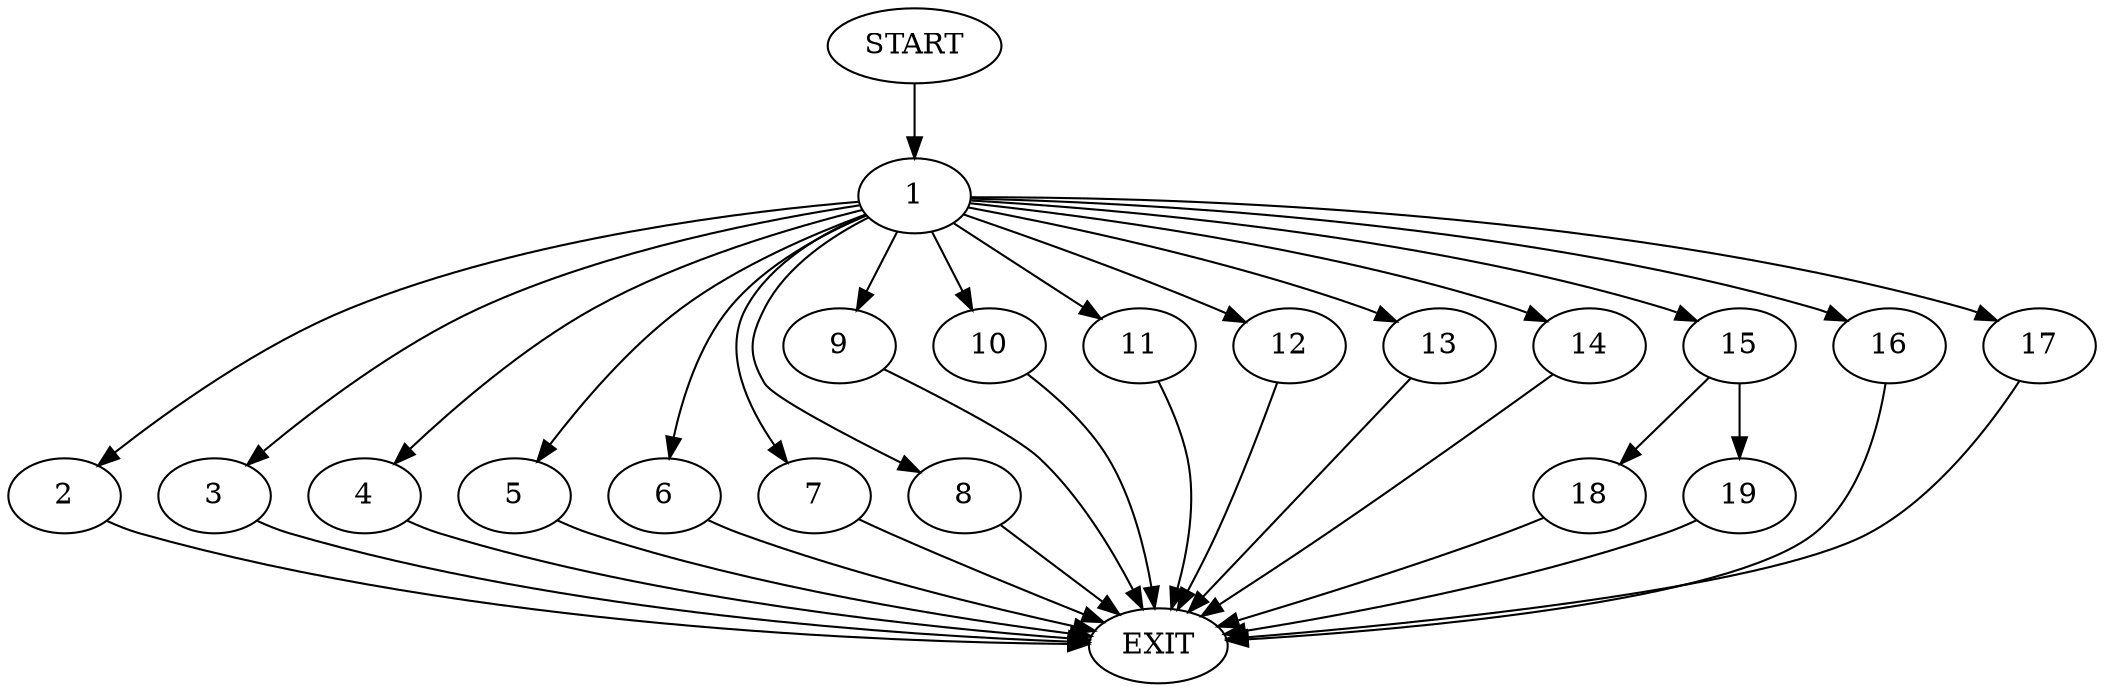 digraph {
0 [label="START"]
20 [label="EXIT"]
0 -> 1
1 -> 2
1 -> 3
1 -> 4
1 -> 5
1 -> 6
1 -> 7
1 -> 8
1 -> 9
1 -> 10
1 -> 11
1 -> 12
1 -> 13
1 -> 14
1 -> 15
1 -> 16
1 -> 17
6 -> 20
12 -> 20
3 -> 20
4 -> 20
7 -> 20
13 -> 20
16 -> 20
8 -> 20
17 -> 20
5 -> 20
10 -> 20
11 -> 20
14 -> 20
9 -> 20
2 -> 20
15 -> 18
15 -> 19
18 -> 20
19 -> 20
}
